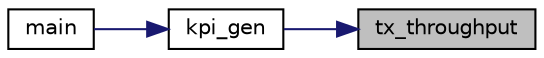 digraph "tx_throughput"
{
 // LATEX_PDF_SIZE
  edge [fontname="Helvetica",fontsize="10",labelfontname="Helvetica",labelfontsize="10"];
  node [fontname="Helvetica",fontsize="10",shape=record];
  rankdir="RL";
  Node1 [label="tx_throughput",height=0.2,width=0.4,color="black", fillcolor="grey75", style="filled", fontcolor="black",tooltip="compute the transmitter throughput in bytes per seconds"];
  Node1 -> Node2 [dir="back",color="midnightblue",fontsize="10",style="solid",fontname="Helvetica"];
  Node2 [label="kpi_gen",height=0.2,width=0.4,color="black", fillcolor="white", style="filled",URL="$otg__kpi_8h.html#aae255b608dd604845b1c3b0476104266",tooltip=" "];
  Node2 -> Node3 [dir="back",color="midnightblue",fontsize="10",style="solid",fontname="Helvetica"];
  Node3 [label="main",height=0.2,width=0.4,color="black", fillcolor="white", style="filled",URL="$UTIL_2OTG_2main_8c.html#a3c04138a5bfe5d72780bb7e82a18e627",tooltip=" "];
}
